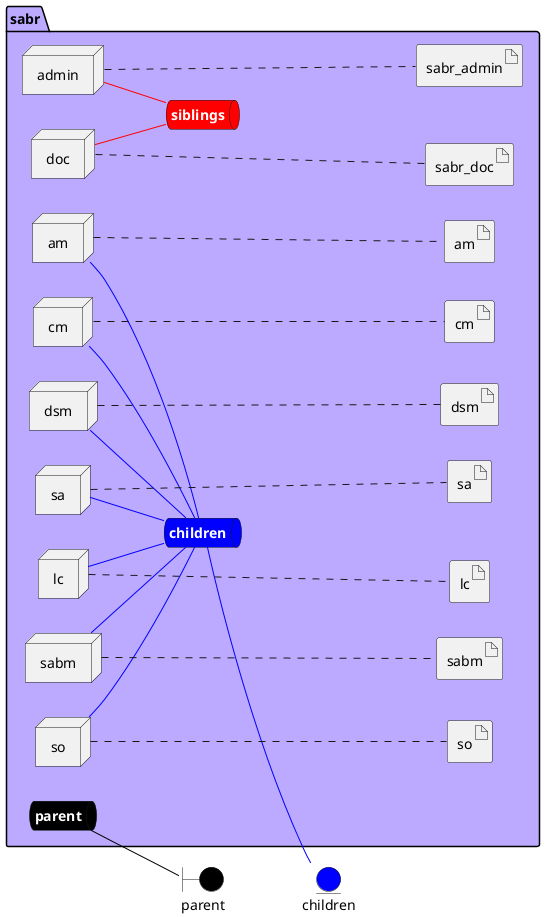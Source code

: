 @startuml

left to right direction


boundary parent #black


entity children #blue




package "sabr" #bbaaff {
    queue parentnet #black [
            <b><color:white>parent</color></b>
    ]
    
    parentnet -[#black]- parent
    
    queue childrennet #blue [
            <b><color:white>children</color></b>
    ]
    
    childrennet -[#blue]- children
    
    queue siblingsnet #red [
            <b><color:white>siblings</color></b>
    ]
    

node "admin" as adminService
node "am" as amService
node "cm" as cmService
node "dsm" as dsmService
node "sa" as saService
node "lc" as lcService
node "sabm" as sabmService
node "so" as soService
node "doc" as docService


        artifact "sabr_admin" as sabr_adminimage
    
        artifact "am" as amimage
    
        artifact "cm" as cmimage
    
        artifact "dsm" as dsmimage
    
        artifact "sa" as saimage
    
        artifact "lc" as lcimage
    
        artifact "sabm" as sabmimage
    
        artifact "so" as soimage
    
        artifact "sabr_doc" as sabr_docimage
    
}

adminService -[#red]- siblingsnet

amService -[#blue]- childrennet

cmService -[#blue]- childrennet

dsmService -[#blue]- childrennet

saService -[#blue]- childrennet

lcService -[#blue]- childrennet

sabmService -[#blue]- childrennet

soService -[#blue]- childrennet

docService -[#red]- siblingsnet
adminService .... sabr_adminimage
amService .... amimage
cmService .... cmimage
dsmService .... dsmimage
saService .... saimage
lcService .... lcimage
sabmService .... sabmimage
soService .... soimage
docService .... sabr_docimage


@enduml
